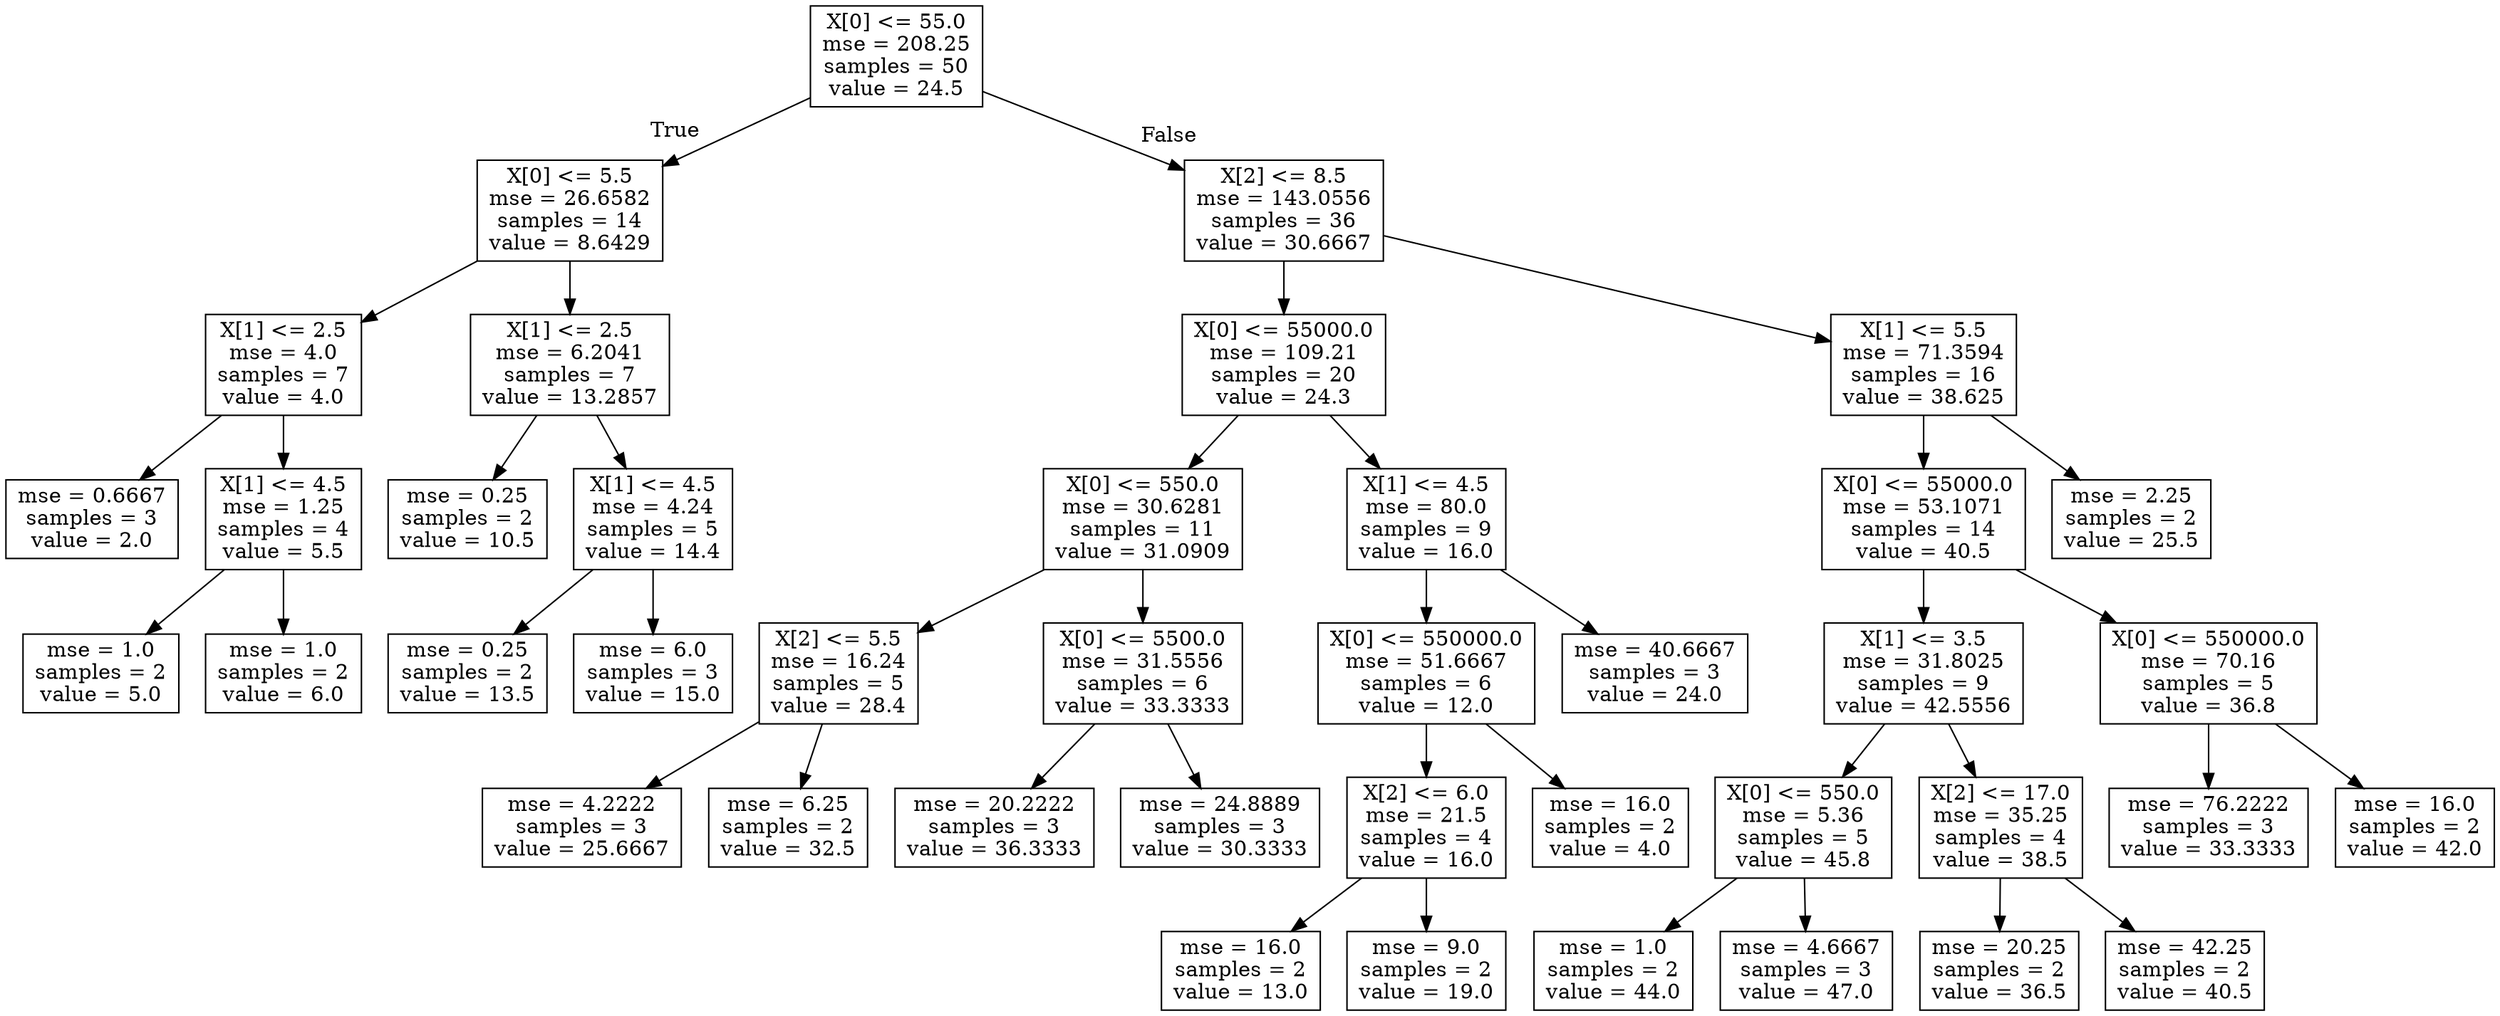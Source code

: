 digraph Tree {
node [shape=box] ;
0 [label="X[0] <= 55.0\nmse = 208.25\nsamples = 50\nvalue = 24.5"] ;
1 [label="X[0] <= 5.5\nmse = 26.6582\nsamples = 14\nvalue = 8.6429"] ;
0 -> 1 [labeldistance=2.5, labelangle=45, headlabel="True"] ;
2 [label="X[1] <= 2.5\nmse = 4.0\nsamples = 7\nvalue = 4.0"] ;
1 -> 2 ;
3 [label="mse = 0.6667\nsamples = 3\nvalue = 2.0"] ;
2 -> 3 ;
4 [label="X[1] <= 4.5\nmse = 1.25\nsamples = 4\nvalue = 5.5"] ;
2 -> 4 ;
5 [label="mse = 1.0\nsamples = 2\nvalue = 5.0"] ;
4 -> 5 ;
6 [label="mse = 1.0\nsamples = 2\nvalue = 6.0"] ;
4 -> 6 ;
7 [label="X[1] <= 2.5\nmse = 6.2041\nsamples = 7\nvalue = 13.2857"] ;
1 -> 7 ;
8 [label="mse = 0.25\nsamples = 2\nvalue = 10.5"] ;
7 -> 8 ;
9 [label="X[1] <= 4.5\nmse = 4.24\nsamples = 5\nvalue = 14.4"] ;
7 -> 9 ;
10 [label="mse = 0.25\nsamples = 2\nvalue = 13.5"] ;
9 -> 10 ;
11 [label="mse = 6.0\nsamples = 3\nvalue = 15.0"] ;
9 -> 11 ;
12 [label="X[2] <= 8.5\nmse = 143.0556\nsamples = 36\nvalue = 30.6667"] ;
0 -> 12 [labeldistance=2.5, labelangle=-45, headlabel="False"] ;
13 [label="X[0] <= 55000.0\nmse = 109.21\nsamples = 20\nvalue = 24.3"] ;
12 -> 13 ;
14 [label="X[0] <= 550.0\nmse = 30.6281\nsamples = 11\nvalue = 31.0909"] ;
13 -> 14 ;
15 [label="X[2] <= 5.5\nmse = 16.24\nsamples = 5\nvalue = 28.4"] ;
14 -> 15 ;
16 [label="mse = 4.2222\nsamples = 3\nvalue = 25.6667"] ;
15 -> 16 ;
17 [label="mse = 6.25\nsamples = 2\nvalue = 32.5"] ;
15 -> 17 ;
18 [label="X[0] <= 5500.0\nmse = 31.5556\nsamples = 6\nvalue = 33.3333"] ;
14 -> 18 ;
19 [label="mse = 20.2222\nsamples = 3\nvalue = 36.3333"] ;
18 -> 19 ;
20 [label="mse = 24.8889\nsamples = 3\nvalue = 30.3333"] ;
18 -> 20 ;
21 [label="X[1] <= 4.5\nmse = 80.0\nsamples = 9\nvalue = 16.0"] ;
13 -> 21 ;
22 [label="X[0] <= 550000.0\nmse = 51.6667\nsamples = 6\nvalue = 12.0"] ;
21 -> 22 ;
23 [label="X[2] <= 6.0\nmse = 21.5\nsamples = 4\nvalue = 16.0"] ;
22 -> 23 ;
24 [label="mse = 16.0\nsamples = 2\nvalue = 13.0"] ;
23 -> 24 ;
25 [label="mse = 9.0\nsamples = 2\nvalue = 19.0"] ;
23 -> 25 ;
26 [label="mse = 16.0\nsamples = 2\nvalue = 4.0"] ;
22 -> 26 ;
27 [label="mse = 40.6667\nsamples = 3\nvalue = 24.0"] ;
21 -> 27 ;
28 [label="X[1] <= 5.5\nmse = 71.3594\nsamples = 16\nvalue = 38.625"] ;
12 -> 28 ;
29 [label="X[0] <= 55000.0\nmse = 53.1071\nsamples = 14\nvalue = 40.5"] ;
28 -> 29 ;
30 [label="X[1] <= 3.5\nmse = 31.8025\nsamples = 9\nvalue = 42.5556"] ;
29 -> 30 ;
31 [label="X[0] <= 550.0\nmse = 5.36\nsamples = 5\nvalue = 45.8"] ;
30 -> 31 ;
32 [label="mse = 1.0\nsamples = 2\nvalue = 44.0"] ;
31 -> 32 ;
33 [label="mse = 4.6667\nsamples = 3\nvalue = 47.0"] ;
31 -> 33 ;
34 [label="X[2] <= 17.0\nmse = 35.25\nsamples = 4\nvalue = 38.5"] ;
30 -> 34 ;
35 [label="mse = 20.25\nsamples = 2\nvalue = 36.5"] ;
34 -> 35 ;
36 [label="mse = 42.25\nsamples = 2\nvalue = 40.5"] ;
34 -> 36 ;
37 [label="X[0] <= 550000.0\nmse = 70.16\nsamples = 5\nvalue = 36.8"] ;
29 -> 37 ;
38 [label="mse = 76.2222\nsamples = 3\nvalue = 33.3333"] ;
37 -> 38 ;
39 [label="mse = 16.0\nsamples = 2\nvalue = 42.0"] ;
37 -> 39 ;
40 [label="mse = 2.25\nsamples = 2\nvalue = 25.5"] ;
28 -> 40 ;
}